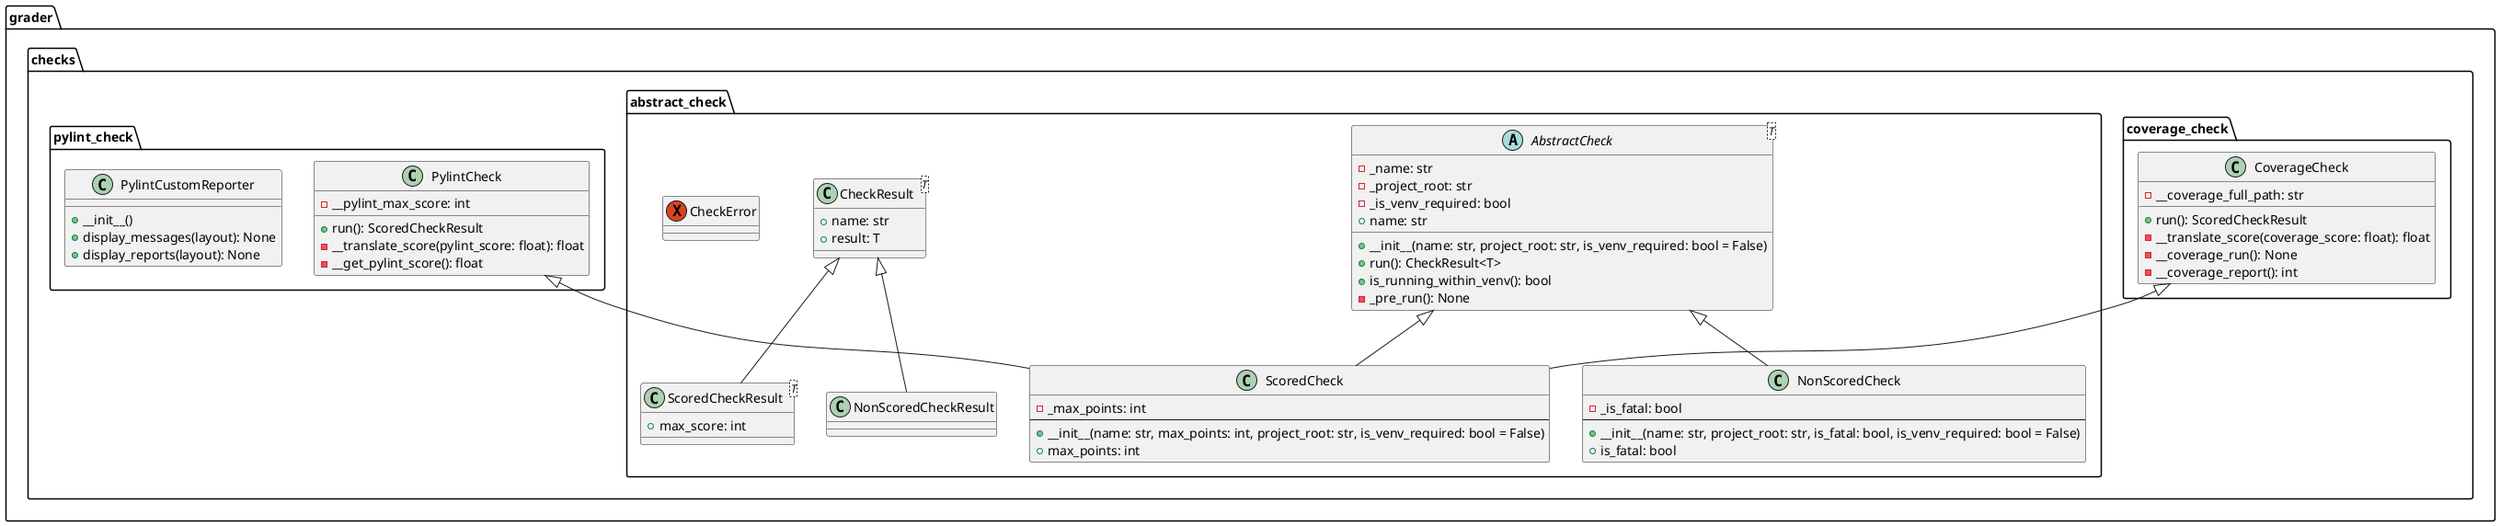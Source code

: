 @startuml
' grader.checks.abstract_check.

' Generic type parameter
!define T T

' Base classes
abstract class grader.checks.abstract_check.AbstractCheck<T> {
    - _name: str
    - _project_root: str
    - _is_venv_required: bool
    + __init__(name: str, project_root: str, is_venv_required: bool = False)
    + run(): CheckResult<T>
    + name: str
    + is_running_within_venv(): bool
    - _pre_run(): None
}

class grader.checks.abstract_check.CheckResult<T> {
    + name: str
    + result: T
}

class grader.checks.abstract_check.ScoredCheckResult<T> {
    + max_score: int
}

class grader.checks.abstract_check.NonScoredCheckResult {
}

class grader.checks.abstract_check.ScoredCheck {
    - _max_points: int
    --
    + __init__(name: str, max_points: int, project_root: str, is_venv_required: bool = False)
    + max_points: int
}

class grader.checks.abstract_check.NonScoredCheck {
    - _is_fatal: bool
    --
    + __init__(name: str, project_root: str, is_fatal: bool, is_venv_required: bool = False)
    + is_fatal: bool
}

exception grader.checks.abstract_check.CheckError

' Relationships
AbstractCheck <|-- ScoredCheck
AbstractCheck <|-- NonScoredCheck

CheckResult <|-- ScoredCheckResult
CheckResult <|-- NonScoredCheckResult


class grader.checks.coverage_check.CoverageCheck {
    - __coverage_full_path: str
    + run(): ScoredCheckResult
    - __translate_score(coverage_score: float): float
    - __coverage_run(): None
    - __coverage_report(): int
}


CoverageCheck <|-- ScoredCheck


class grader.checks.pylint_check.PylintCheck {
    - __pylint_max_score: int
    + run(): ScoredCheckResult
    - __translate_score(pylint_score: float): float
    - __get_pylint_score(): float
}

class grader.checks.pylint_check.PylintCustomReporter {
    + __init__()
    + display_messages(layout): None
    + display_reports(layout): None
}
PylintCheck <|-- ScoredCheck
@enduml
